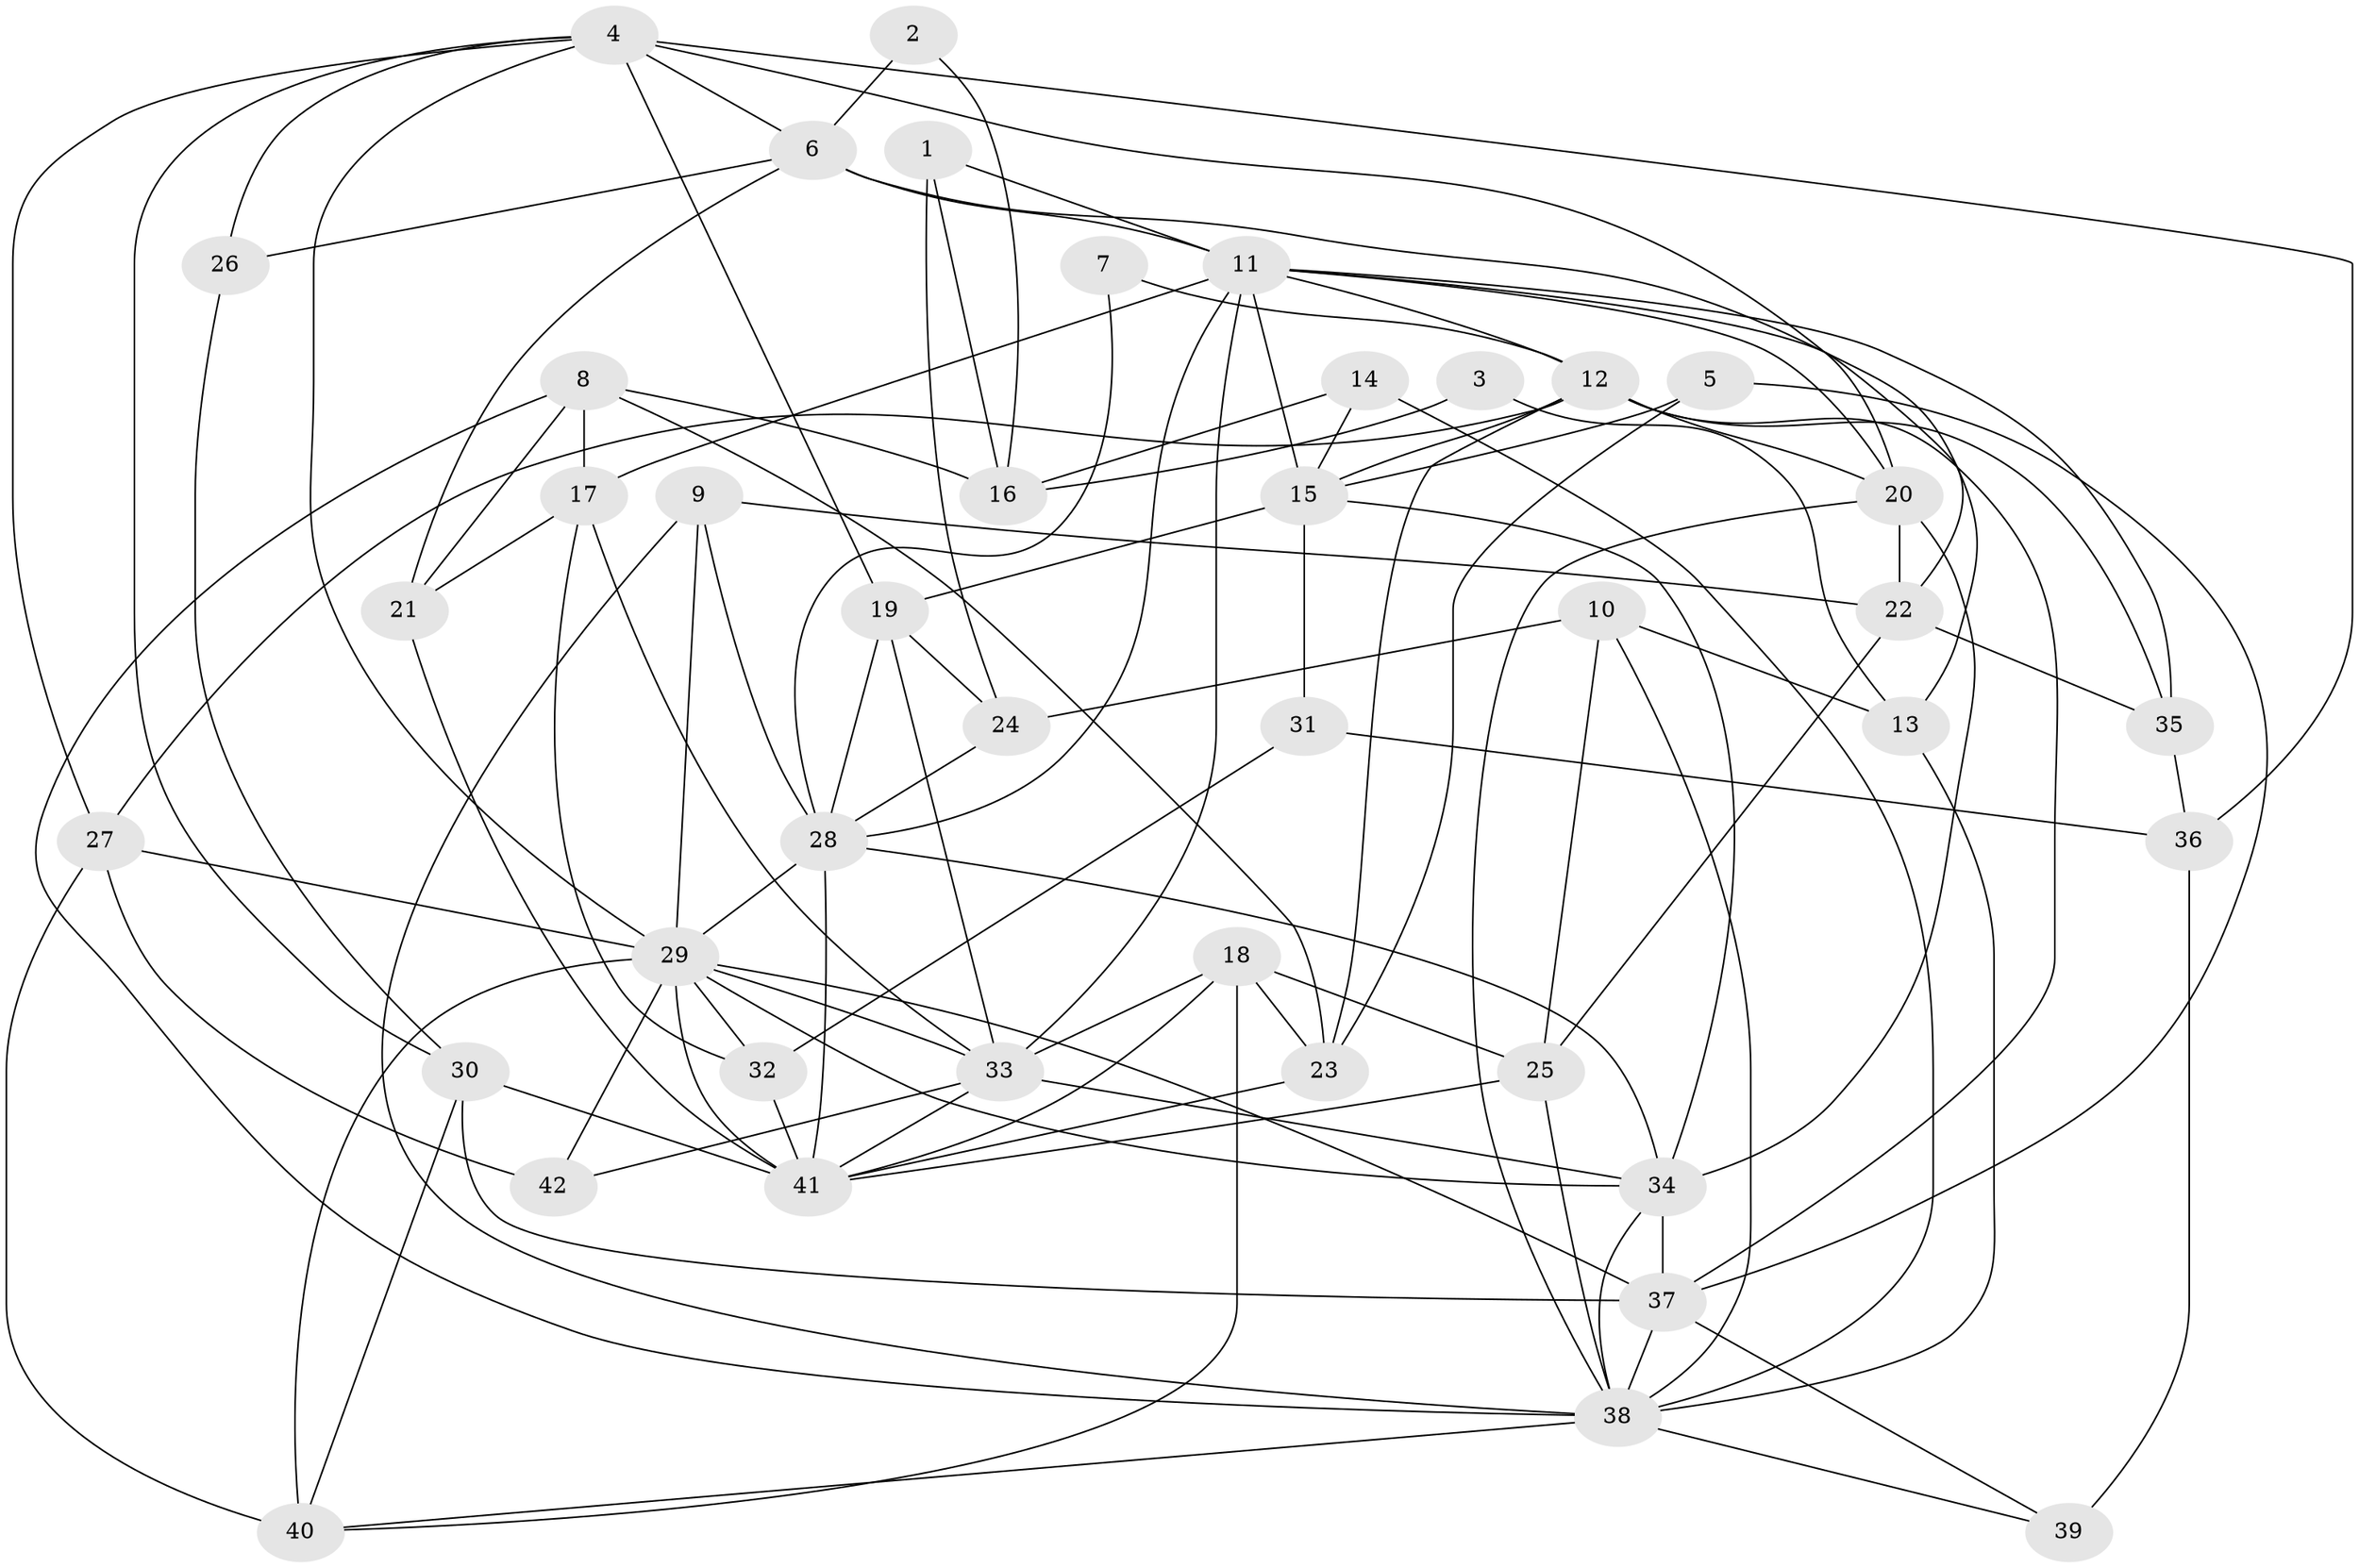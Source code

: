 // original degree distribution, {7: 0.03571428571428571, 2: 0.17857142857142858, 4: 0.2976190476190476, 6: 0.08333333333333333, 3: 0.19047619047619047, 5: 0.20238095238095238, 10: 0.011904761904761904}
// Generated by graph-tools (version 1.1) at 2025/02/03/09/25 03:02:01]
// undirected, 42 vertices, 110 edges
graph export_dot {
graph [start="1"]
  node [color=gray90,style=filled];
  1;
  2;
  3;
  4;
  5;
  6;
  7;
  8;
  9;
  10;
  11;
  12;
  13;
  14;
  15;
  16;
  17;
  18;
  19;
  20;
  21;
  22;
  23;
  24;
  25;
  26;
  27;
  28;
  29;
  30;
  31;
  32;
  33;
  34;
  35;
  36;
  37;
  38;
  39;
  40;
  41;
  42;
  1 -- 11 [weight=1.0];
  1 -- 16 [weight=1.0];
  1 -- 24 [weight=1.0];
  2 -- 6 [weight=1.0];
  2 -- 16 [weight=1.0];
  3 -- 13 [weight=1.0];
  3 -- 16 [weight=1.0];
  4 -- 6 [weight=1.0];
  4 -- 19 [weight=1.0];
  4 -- 20 [weight=1.0];
  4 -- 26 [weight=1.0];
  4 -- 27 [weight=1.0];
  4 -- 29 [weight=1.0];
  4 -- 30 [weight=1.0];
  4 -- 36 [weight=1.0];
  5 -- 15 [weight=1.0];
  5 -- 23 [weight=1.0];
  5 -- 37 [weight=1.0];
  6 -- 11 [weight=1.0];
  6 -- 21 [weight=2.0];
  6 -- 22 [weight=1.0];
  6 -- 26 [weight=1.0];
  7 -- 12 [weight=1.0];
  7 -- 28 [weight=2.0];
  8 -- 16 [weight=1.0];
  8 -- 17 [weight=1.0];
  8 -- 21 [weight=1.0];
  8 -- 23 [weight=1.0];
  8 -- 38 [weight=1.0];
  9 -- 22 [weight=1.0];
  9 -- 28 [weight=1.0];
  9 -- 29 [weight=1.0];
  9 -- 38 [weight=1.0];
  10 -- 13 [weight=1.0];
  10 -- 24 [weight=1.0];
  10 -- 25 [weight=1.0];
  10 -- 38 [weight=1.0];
  11 -- 12 [weight=1.0];
  11 -- 13 [weight=1.0];
  11 -- 15 [weight=1.0];
  11 -- 17 [weight=1.0];
  11 -- 20 [weight=1.0];
  11 -- 28 [weight=1.0];
  11 -- 33 [weight=1.0];
  11 -- 35 [weight=1.0];
  12 -- 15 [weight=1.0];
  12 -- 20 [weight=1.0];
  12 -- 23 [weight=1.0];
  12 -- 27 [weight=1.0];
  12 -- 35 [weight=2.0];
  12 -- 37 [weight=1.0];
  13 -- 38 [weight=2.0];
  14 -- 15 [weight=1.0];
  14 -- 16 [weight=1.0];
  14 -- 38 [weight=1.0];
  15 -- 19 [weight=1.0];
  15 -- 31 [weight=1.0];
  15 -- 34 [weight=1.0];
  17 -- 21 [weight=1.0];
  17 -- 32 [weight=1.0];
  17 -- 33 [weight=1.0];
  18 -- 23 [weight=2.0];
  18 -- 25 [weight=2.0];
  18 -- 33 [weight=2.0];
  18 -- 40 [weight=1.0];
  18 -- 41 [weight=1.0];
  19 -- 24 [weight=1.0];
  19 -- 28 [weight=1.0];
  19 -- 33 [weight=1.0];
  20 -- 22 [weight=1.0];
  20 -- 34 [weight=1.0];
  20 -- 38 [weight=1.0];
  21 -- 41 [weight=1.0];
  22 -- 25 [weight=1.0];
  22 -- 35 [weight=1.0];
  23 -- 41 [weight=1.0];
  24 -- 28 [weight=1.0];
  25 -- 38 [weight=1.0];
  25 -- 41 [weight=1.0];
  26 -- 30 [weight=1.0];
  27 -- 29 [weight=1.0];
  27 -- 40 [weight=1.0];
  27 -- 42 [weight=1.0];
  28 -- 29 [weight=1.0];
  28 -- 34 [weight=1.0];
  28 -- 41 [weight=1.0];
  29 -- 32 [weight=1.0];
  29 -- 33 [weight=1.0];
  29 -- 34 [weight=1.0];
  29 -- 37 [weight=1.0];
  29 -- 40 [weight=1.0];
  29 -- 41 [weight=2.0];
  29 -- 42 [weight=1.0];
  30 -- 37 [weight=2.0];
  30 -- 40 [weight=1.0];
  30 -- 41 [weight=1.0];
  31 -- 32 [weight=1.0];
  31 -- 36 [weight=1.0];
  32 -- 41 [weight=1.0];
  33 -- 34 [weight=1.0];
  33 -- 41 [weight=1.0];
  33 -- 42 [weight=1.0];
  34 -- 37 [weight=1.0];
  34 -- 38 [weight=1.0];
  35 -- 36 [weight=1.0];
  36 -- 39 [weight=2.0];
  37 -- 38 [weight=1.0];
  37 -- 39 [weight=1.0];
  38 -- 39 [weight=1.0];
  38 -- 40 [weight=1.0];
}

